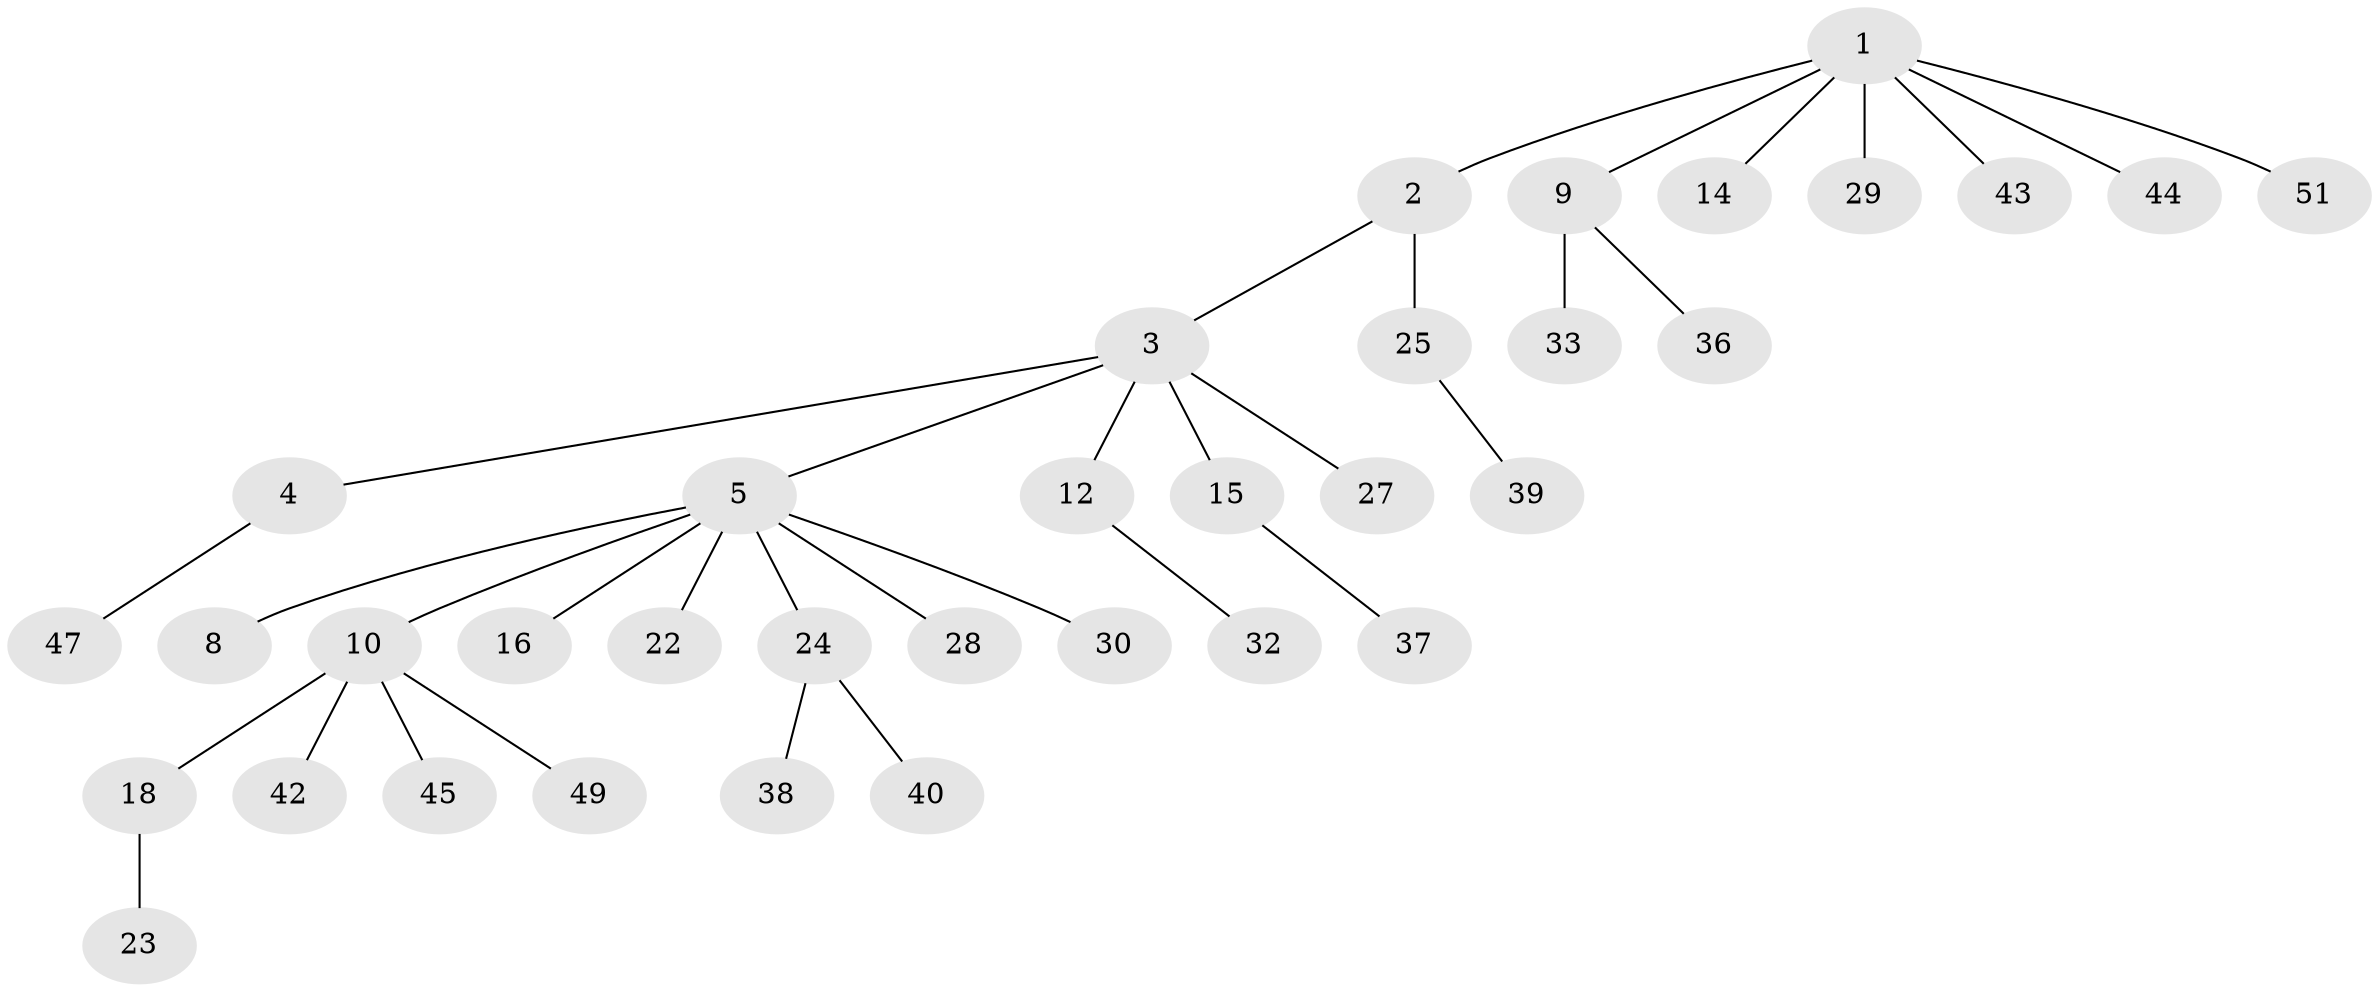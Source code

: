 // Generated by graph-tools (version 1.1) at 2025/24/03/03/25 07:24:06]
// undirected, 35 vertices, 34 edges
graph export_dot {
graph [start="1"]
  node [color=gray90,style=filled];
  1 [super="+6"];
  2;
  3 [super="+11"];
  4 [super="+13"];
  5 [super="+7"];
  8;
  9 [super="+21"];
  10 [super="+17"];
  12 [super="+19"];
  14;
  15 [super="+35"];
  16;
  18 [super="+20"];
  22;
  23;
  24 [super="+26"];
  25 [super="+50"];
  27 [super="+31"];
  28;
  29;
  30 [super="+34"];
  32;
  33 [super="+46"];
  36;
  37 [super="+41"];
  38;
  39;
  40;
  42 [super="+48"];
  43;
  44;
  45;
  47;
  49;
  51;
  1 -- 2;
  1 -- 9;
  1 -- 14;
  1 -- 43;
  1 -- 44;
  1 -- 51;
  1 -- 29;
  2 -- 3;
  2 -- 25;
  3 -- 4;
  3 -- 5;
  3 -- 27;
  3 -- 12;
  3 -- 15;
  4 -- 47;
  5 -- 8;
  5 -- 10;
  5 -- 16;
  5 -- 28;
  5 -- 30;
  5 -- 24;
  5 -- 22;
  9 -- 33;
  9 -- 36;
  10 -- 42;
  10 -- 45;
  10 -- 49;
  10 -- 18;
  12 -- 32;
  15 -- 37;
  18 -- 23;
  24 -- 40;
  24 -- 38;
  25 -- 39;
}
